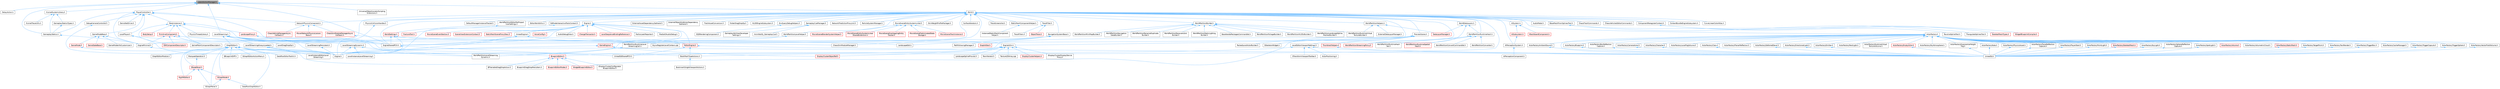 digraph "LatentActionManager.h"
{
 // INTERACTIVE_SVG=YES
 // LATEX_PDF_SIZE
  bgcolor="transparent";
  edge [fontname=Helvetica,fontsize=10,labelfontname=Helvetica,labelfontsize=10];
  node [fontname=Helvetica,fontsize=10,shape=box,height=0.2,width=0.4];
  Node1 [id="Node000001",label="LatentActionManager.h",height=0.2,width=0.4,color="gray40", fillcolor="grey60", style="filled", fontcolor="black",tooltip=" "];
  Node1 -> Node2 [id="edge1_Node000001_Node000002",dir="back",color="steelblue1",style="solid",tooltip=" "];
  Node2 [id="Node000002",label="DelayAction.h",height=0.2,width=0.4,color="grey40", fillcolor="white", style="filled",URL="$d0/d3c/DelayAction_8h.html",tooltip=" "];
  Node1 -> Node3 [id="edge2_Node000001_Node000003",dir="back",color="steelblue1",style="solid",tooltip=" "];
  Node3 [id="Node000003",label="EngineSharedPCH.h",height=0.2,width=0.4,color="grey40", fillcolor="white", style="filled",URL="$dc/dbb/EngineSharedPCH_8h.html",tooltip=" "];
  Node3 -> Node4 [id="edge3_Node000003_Node000004",dir="back",color="steelblue1",style="solid",tooltip=" "];
  Node4 [id="Node000004",label="UnrealEdSharedPCH.h",height=0.2,width=0.4,color="grey40", fillcolor="white", style="filled",URL="$d1/de6/UnrealEdSharedPCH_8h.html",tooltip=" "];
  Node1 -> Node5 [id="edge4_Node000001_Node000005",dir="back",color="steelblue1",style="solid",tooltip=" "];
  Node5 [id="Node000005",label="GameplayStatics.h",height=0.2,width=0.4,color="grey40", fillcolor="white", style="filled",URL="$d9/dc8/GameplayStatics_8h.html",tooltip=" "];
  Node5 -> Node6 [id="edge5_Node000005_Node000006",dir="back",color="steelblue1",style="solid",tooltip=" "];
  Node6 [id="Node000006",label="EngineMinimal.h",height=0.2,width=0.4,color="grey40", fillcolor="white", style="filled",URL="$d0/d2c/EngineMinimal_8h.html",tooltip=" "];
  Node6 -> Node7 [id="edge6_Node000006_Node000007",dir="back",color="steelblue1",style="solid",tooltip=" "];
  Node7 [id="Node000007",label="Engine.h",height=0.2,width=0.4,color="grey40", fillcolor="white", style="filled",URL="$d1/d34/Public_2Engine_8h.html",tooltip=" "];
  Node1 -> Node8 [id="edge7_Node000001_Node000008",dir="back",color="steelblue1",style="solid",tooltip=" "];
  Node8 [id="Node000008",label="KismetSystemLibrary.h",height=0.2,width=0.4,color="grey40", fillcolor="white", style="filled",URL="$da/d0f/KismetSystemLibrary_8h.html",tooltip=" "];
  Node8 -> Node5 [id="edge8_Node000008_Node000005",dir="back",color="steelblue1",style="solid",tooltip=" "];
  Node8 -> Node9 [id="edge9_Node000008_Node000009",dir="back",color="steelblue1",style="solid",tooltip=" "];
  Node9 [id="Node000009",label="GameplayStaticsTypes.h",height=0.2,width=0.4,color="grey40", fillcolor="white", style="filled",URL="$da/d17/GameplayStaticsTypes_8h.html",tooltip=" "];
  Node9 -> Node5 [id="edge10_Node000009_Node000005",dir="back",color="steelblue1",style="solid",tooltip=" "];
  Node8 -> Node10 [id="edge11_Node000008_Node000010",dir="back",color="steelblue1",style="solid",tooltip=" "];
  Node10 [id="Node000010",label="KismetTraceUtils.h",height=0.2,width=0.4,color="grey40", fillcolor="white", style="filled",URL="$d6/d3a/KismetTraceUtils_8h.html",tooltip=" "];
  Node1 -> Node11 [id="edge12_Node000001_Node000011",dir="back",color="steelblue1",style="solid",tooltip=" "];
  Node11 [id="Node000011",label="LevelStreaming.h",height=0.2,width=0.4,color="grey40", fillcolor="white", style="filled",URL="$db/d04/LevelStreaming_8h.html",tooltip=" "];
  Node11 -> Node12 [id="edge13_Node000011_Node000012",dir="back",color="steelblue1",style="solid",tooltip=" "];
  Node12 [id="Node000012",label="BookMarkTypeActions.h",height=0.2,width=0.4,color="grey40", fillcolor="white", style="filled",URL="$d0/d2f/BookMarkTypeActions_8h.html",tooltip=" "];
  Node12 -> Node13 [id="edge14_Node000012_Node000013",dir="back",color="steelblue1",style="solid",tooltip=" "];
  Node13 [id="Node000013",label="BookmarkSingleViewportActions.h",height=0.2,width=0.4,color="grey40", fillcolor="white", style="filled",URL="$d3/dd5/BookmarkSingleViewportActions_8h.html",tooltip=" "];
  Node11 -> Node7 [id="edge15_Node000011_Node000007",dir="back",color="steelblue1",style="solid",tooltip=" "];
  Node11 -> Node3 [id="edge16_Node000011_Node000003",dir="back",color="steelblue1",style="solid",tooltip=" "];
  Node11 -> Node14 [id="edge17_Node000011_Node000014",dir="back",color="steelblue1",style="solid",tooltip=" "];
  Node14 [id="Node000014",label="GraphEditor.h",height=0.2,width=0.4,color="grey40", fillcolor="white", style="filled",URL="$dc/dc5/GraphEditor_8h.html",tooltip=" "];
  Node14 -> Node15 [id="edge18_Node000014_Node000015",dir="back",color="steelblue1",style="solid",tooltip=" "];
  Node15 [id="Node000015",label="BlueprintEditor.h",height=0.2,width=0.4,color="red", fillcolor="#FFF0F0", style="filled",URL="$df/d7d/BlueprintEditor_8h.html",tooltip=" "];
  Node15 -> Node16 [id="edge19_Node000015_Node000016",dir="back",color="steelblue1",style="solid",tooltip=" "];
  Node16 [id="Node000016",label="BPVariableDragDropAction.h",height=0.2,width=0.4,color="grey40", fillcolor="white", style="filled",URL="$dd/d23/BPVariableDragDropAction_8h.html",tooltip=" "];
  Node15 -> Node17 [id="edge20_Node000015_Node000017",dir="back",color="steelblue1",style="solid",tooltip=" "];
  Node17 [id="Node000017",label="BlueprintDragDropMenuItem.h",height=0.2,width=0.4,color="grey40", fillcolor="white", style="filled",URL="$dc/deb/BlueprintDragDropMenuItem_8h.html",tooltip=" "];
  Node15 -> Node18 [id="edge21_Node000015_Node000018",dir="back",color="steelblue1",style="solid",tooltip=" "];
  Node18 [id="Node000018",label="BlueprintEditorModes.h",height=0.2,width=0.4,color="red", fillcolor="#FFF0F0", style="filled",URL="$d9/d70/BlueprintEditorModes_8h.html",tooltip=" "];
  Node15 -> Node20 [id="edge22_Node000015_Node000020",dir="back",color="steelblue1",style="solid",tooltip=" "];
  Node20 [id="Node000020",label="IDisplayClusterConfigurator\lBlueprintEditor.h",height=0.2,width=0.4,color="grey40", fillcolor="white", style="filled",URL="$dd/d4b/IDisplayClusterConfiguratorBlueprintEditor_8h.html",tooltip=" "];
  Node15 -> Node25 [id="edge23_Node000015_Node000025",dir="back",color="steelblue1",style="solid",tooltip=" "];
  Node25 [id="Node000025",label="WidgetBlueprintEditor.h",height=0.2,width=0.4,color="red", fillcolor="#FFF0F0", style="filled",URL="$d6/d04/WidgetBlueprintEditor_8h.html",tooltip=" "];
  Node14 -> Node28 [id="edge24_Node000014_Node000028",dir="back",color="steelblue1",style="solid",tooltip=" "];
  Node28 [id="Node000028",label="DataflowEditorToolkit.h",height=0.2,width=0.4,color="grey40", fillcolor="white", style="filled",URL="$d8/d80/DataflowEditorToolkit_8h.html",tooltip=" "];
  Node14 -> Node29 [id="edge25_Node000014_Node000029",dir="back",color="steelblue1",style="solid",tooltip=" "];
  Node29 [id="Node000029",label="DataflowGraphEditor.h",height=0.2,width=0.4,color="grey40", fillcolor="white", style="filled",URL="$d4/dfa/DataflowGraphEditor_8h.html",tooltip=" "];
  Node14 -> Node30 [id="edge26_Node000014_Node000030",dir="back",color="steelblue1",style="solid",tooltip=" "];
  Node30 [id="Node000030",label="GraphEditorModule.h",height=0.2,width=0.4,color="grey40", fillcolor="white", style="filled",URL="$dc/db9/GraphEditorModule_8h.html",tooltip=" "];
  Node14 -> Node31 [id="edge27_Node000014_Node000031",dir="back",color="steelblue1",style="solid",tooltip=" "];
  Node31 [id="Node000031",label="MarqueeOperation.h",height=0.2,width=0.4,color="grey40", fillcolor="white", style="filled",URL="$df/d01/MarqueeOperation_8h.html",tooltip=" "];
  Node31 -> Node32 [id="edge28_Node000031_Node000032",dir="back",color="steelblue1",style="solid",tooltip=" "];
  Node32 [id="Node000032",label="SNodePanel.h",height=0.2,width=0.4,color="red", fillcolor="#FFF0F0", style="filled",URL="$da/db1/SNodePanel_8h.html",tooltip=" "];
  Node32 -> Node34 [id="edge29_Node000032_Node000034",dir="back",color="steelblue1",style="solid",tooltip=" "];
  Node34 [id="Node000034",label="RigVMEditor.h",height=0.2,width=0.4,color="red", fillcolor="#FFF0F0", style="filled",URL="$d3/d13/RigVMEditor_8h.html",tooltip=" "];
  Node32 -> Node41 [id="edge30_Node000032_Node000041",dir="back",color="steelblue1",style="solid",tooltip=" "];
  Node41 [id="Node000041",label="SGraphNode.h",height=0.2,width=0.4,color="red", fillcolor="#FFF0F0", style="filled",URL="$d2/d30/SGraphNode_8h.html",tooltip=" "];
  Node41 -> Node29 [id="edge31_Node000041_Node000029",dir="back",color="steelblue1",style="solid",tooltip=" "];
  Node41 -> Node58 [id="edge32_Node000041_Node000058",dir="back",color="steelblue1",style="solid",tooltip=" "];
  Node58 [id="Node000058",label="SGraphPanel.h",height=0.2,width=0.4,color="grey40", fillcolor="white", style="filled",URL="$d2/dcf/SGraphPanel_8h.html",tooltip=" "];
  Node32 -> Node58 [id="edge33_Node000032_Node000058",dir="back",color="steelblue1",style="solid",tooltip=" "];
  Node14 -> Node34 [id="edge34_Node000014_Node000034",dir="back",color="steelblue1",style="solid",tooltip=" "];
  Node14 -> Node101 [id="edge35_Node000014_Node000101",dir="back",color="steelblue1",style="solid",tooltip=" "];
  Node101 [id="Node000101",label="SBlueprintDiff.h",height=0.2,width=0.4,color="grey40", fillcolor="white", style="filled",URL="$de/d6d/SBlueprintDiff_8h.html",tooltip=" "];
  Node14 -> Node102 [id="edge36_Node000014_Node000102",dir="back",color="steelblue1",style="solid",tooltip=" "];
  Node102 [id="Node000102",label="SGraphEditorActionMenu.h",height=0.2,width=0.4,color="grey40", fillcolor="white", style="filled",URL="$dd/d8d/SGraphEditorActionMenu_8h.html",tooltip=" "];
  Node14 -> Node41 [id="edge37_Node000014_Node000041",dir="back",color="steelblue1",style="solid",tooltip=" "];
  Node14 -> Node58 [id="edge38_Node000014_Node000058",dir="back",color="steelblue1",style="solid",tooltip=" "];
  Node14 -> Node32 [id="edge39_Node000014_Node000032",dir="back",color="steelblue1",style="solid",tooltip=" "];
  Node14 -> Node4 [id="edge40_Node000014_Node000004",dir="back",color="steelblue1",style="solid",tooltip=" "];
  Node14 -> Node25 [id="edge41_Node000014_Node000025",dir="back",color="steelblue1",style="solid",tooltip=" "];
  Node11 -> Node103 [id="edge42_Node000011_Node000103",dir="back",color="steelblue1",style="solid",tooltip=" "];
  Node103 [id="Node000103",label="LevelDragDropOp.h",height=0.2,width=0.4,color="grey40", fillcolor="white", style="filled",URL="$dc/da5/LevelDragDropOp_8h.html",tooltip=" "];
  Node11 -> Node104 [id="edge43_Node000011_Node000104",dir="back",color="steelblue1",style="solid",tooltip=" "];
  Node104 [id="Node000104",label="LevelStreamingAlwaysLoaded.h",height=0.2,width=0.4,color="grey40", fillcolor="white", style="filled",URL="$d2/d06/LevelStreamingAlwaysLoaded_8h.html",tooltip=" "];
  Node104 -> Node7 [id="edge44_Node000104_Node000007",dir="back",color="steelblue1",style="solid",tooltip=" "];
  Node104 -> Node105 [id="edge45_Node000104_Node000105",dir="back",color="steelblue1",style="solid",tooltip=" "];
  Node105 [id="Node000105",label="LevelInstanceEditorLevel\lStreaming.h",height=0.2,width=0.4,color="grey40", fillcolor="white", style="filled",URL="$d0/da1/LevelInstanceEditorLevelStreaming_8h.html",tooltip=" "];
  Node11 -> Node106 [id="edge46_Node000011_Node000106",dir="back",color="steelblue1",style="solid",tooltip=" "];
  Node106 [id="Node000106",label="LevelStreamingDynamic.h",height=0.2,width=0.4,color="grey40", fillcolor="white", style="filled",URL="$d6/d50/LevelStreamingDynamic_8h.html",tooltip=" "];
  Node106 -> Node7 [id="edge47_Node000106_Node000007",dir="back",color="steelblue1",style="solid",tooltip=" "];
  Node106 -> Node107 [id="edge48_Node000106_Node000107",dir="back",color="steelblue1",style="solid",tooltip=" "];
  Node107 [id="Node000107",label="LevelInstanceLevelStreaming.h",height=0.2,width=0.4,color="grey40", fillcolor="white", style="filled",URL="$d0/d84/LevelInstanceLevelStreaming_8h.html",tooltip=" "];
  Node106 -> Node108 [id="edge49_Node000106_Node000108",dir="back",color="steelblue1",style="solid",tooltip=" "];
  Node108 [id="Node000108",label="WorldPartitionLevelStreaming\lDynamic.h",height=0.2,width=0.4,color="grey40", fillcolor="white", style="filled",URL="$d4/d21/WorldPartitionLevelStreamingDynamic_8h.html",tooltip=" "];
  Node11 -> Node109 [id="edge50_Node000011_Node000109",dir="back",color="steelblue1",style="solid",tooltip=" "];
  Node109 [id="Node000109",label="LevelStreamingPersistent.h",height=0.2,width=0.4,color="grey40", fillcolor="white", style="filled",URL="$dd/d1f/LevelStreamingPersistent_8h.html",tooltip=" "];
  Node109 -> Node7 [id="edge51_Node000109_Node000007",dir="back",color="steelblue1",style="solid",tooltip=" "];
  Node11 -> Node108 [id="edge52_Node000011_Node000108",dir="back",color="steelblue1",style="solid",tooltip=" "];
  Node1 -> Node110 [id="edge53_Node000001_Node000110",dir="back",color="steelblue1",style="solid",tooltip=" "];
  Node110 [id="Node000110",label="PlayerController.h",height=0.2,width=0.4,color="grey40", fillcolor="white", style="filled",URL="$db/db4/PlayerController_8h.html",tooltip=" "];
  Node110 -> Node111 [id="edge54_Node000110_Node000111",dir="back",color="steelblue1",style="solid",tooltip=" "];
  Node111 [id="Node000111",label="BodyInstance.h",height=0.2,width=0.4,color="grey40", fillcolor="white", style="filled",URL="$d3/d42/BodyInstance_8h.html",tooltip=" "];
  Node111 -> Node112 [id="edge55_Node000111_Node000112",dir="back",color="steelblue1",style="solid",tooltip=" "];
  Node112 [id="Node000112",label="BodySetup.h",height=0.2,width=0.4,color="red", fillcolor="#FFF0F0", style="filled",URL="$d8/d7b/BodySetup_8h.html",tooltip=" "];
  Node111 -> Node3 [id="edge56_Node000111_Node000003",dir="back",color="steelblue1",style="solid",tooltip=" "];
  Node111 -> Node189 [id="edge57_Node000111_Node000189",dir="back",color="steelblue1",style="solid",tooltip=" "];
  Node189 [id="Node000189",label="ISMComponentDescriptor.h",height=0.2,width=0.4,color="red", fillcolor="#FFF0F0", style="filled",URL="$dd/d82/ISMComponentDescriptor_8h.html",tooltip=" "];
  Node111 -> Node195 [id="edge58_Node000111_Node000195",dir="back",color="steelblue1",style="solid",tooltip=" "];
  Node195 [id="Node000195",label="LandscapeProxy.h",height=0.2,width=0.4,color="red", fillcolor="#FFF0F0", style="filled",URL="$db/dae/LandscapeProxy_8h.html",tooltip=" "];
  Node195 -> Node197 [id="edge59_Node000195_Node000197",dir="back",color="steelblue1",style="solid",tooltip=" "];
  Node197 [id="Node000197",label="LandscapeEdit.h",height=0.2,width=0.4,color="grey40", fillcolor="white", style="filled",URL="$df/d61/LandscapeEdit_8h.html",tooltip=" "];
  Node111 -> Node205 [id="edge60_Node000111_Node000205",dir="back",color="steelblue1",style="solid",tooltip=" "];
  Node205 [id="Node000205",label="PhysicsThreadLibrary.h",height=0.2,width=0.4,color="grey40", fillcolor="white", style="filled",URL="$dd/df6/PhysicsThreadLibrary_8h.html",tooltip=" "];
  Node111 -> Node206 [id="edge61_Node000111_Node000206",dir="back",color="steelblue1",style="solid",tooltip=" "];
  Node206 [id="Node000206",label="PrimitiveComponent.h",height=0.2,width=0.4,color="red", fillcolor="#FFF0F0", style="filled",URL="$df/d9f/PrimitiveComponent_8h.html",tooltip=" "];
  Node206 -> Node209 [id="edge62_Node000206_Node000209",dir="back",color="steelblue1",style="solid",tooltip=" "];
  Node209 [id="Node000209",label="AsyncRegisterLevelContext.cpp",height=0.2,width=0.4,color="grey40", fillcolor="white", style="filled",URL="$da/df8/AsyncRegisterLevelContext_8cpp.html",tooltip=" "];
  Node206 -> Node6 [id="edge63_Node000206_Node000006",dir="back",color="steelblue1",style="solid",tooltip=" "];
  Node206 -> Node3 [id="edge64_Node000206_Node000003",dir="back",color="steelblue1",style="solid",tooltip=" "];
  Node206 -> Node189 [id="edge65_Node000206_Node000189",dir="back",color="steelblue1",style="solid",tooltip=" "];
  Node206 -> Node521 [id="edge66_Node000206_Node000521",dir="back",color="steelblue1",style="solid",tooltip=" "];
  Node521 [id="Node000521",label="SplineMeshComponentDescriptor.h",height=0.2,width=0.4,color="grey40", fillcolor="white", style="filled",URL="$d1/d6f/SplineMeshComponentDescriptor_8h.html",tooltip=" "];
  Node111 -> Node521 [id="edge67_Node000111_Node000521",dir="back",color="steelblue1",style="solid",tooltip=" "];
  Node110 -> Node535 [id="edge68_Node000110_Node000535",dir="back",color="steelblue1",style="solid",tooltip=" "];
  Node535 [id="Node000535",label="DebugCameraController.h",height=0.2,width=0.4,color="grey40", fillcolor="white", style="filled",URL="$d1/d9e/DebugCameraController_8h.html",tooltip=" "];
  Node535 -> Node7 [id="edge69_Node000535_Node000007",dir="back",color="steelblue1",style="solid",tooltip=" "];
  Node110 -> Node536 [id="edge70_Node000110_Node000536",dir="back",color="steelblue1",style="solid",tooltip=" "];
  Node536 [id="Node000536",label="DemoNetDriver.h",height=0.2,width=0.4,color="grey40", fillcolor="white", style="filled",URL="$df/df9/DemoNetDriver_8h.html",tooltip=" "];
  Node110 -> Node6 [id="edge71_Node000110_Node000006",dir="back",color="steelblue1",style="solid",tooltip=" "];
  Node110 -> Node3 [id="edge72_Node000110_Node000003",dir="back",color="steelblue1",style="solid",tooltip=" "];
  Node110 -> Node537 [id="edge73_Node000110_Node000537",dir="back",color="steelblue1",style="solid",tooltip=" "];
  Node537 [id="Node000537",label="GameModeBase.h",height=0.2,width=0.4,color="grey40", fillcolor="white", style="filled",URL="$d2/d5b/GameModeBase_8h.html",tooltip=" "];
  Node537 -> Node6 [id="edge74_Node000537_Node000006",dir="back",color="steelblue1",style="solid",tooltip=" "];
  Node537 -> Node538 [id="edge75_Node000537_Node000538",dir="back",color="steelblue1",style="solid",tooltip=" "];
  Node538 [id="Node000538",label="GameMode.h",height=0.2,width=0.4,color="red", fillcolor="#FFF0F0", style="filled",URL="$d1/de8/GameMode_8h.html",tooltip=" "];
  Node538 -> Node7 [id="edge76_Node000538_Node000007",dir="back",color="steelblue1",style="solid",tooltip=" "];
  Node537 -> Node540 [id="edge77_Node000537_Node000540",dir="back",color="steelblue1",style="solid",tooltip=" "];
  Node540 [id="Node000540",label="GameModeInfoCustomizer.h",height=0.2,width=0.4,color="grey40", fillcolor="white", style="filled",URL="$d5/df3/GameModeInfoCustomizer_8h.html",tooltip=" "];
  Node537 -> Node541 [id="edge78_Node000537_Node000541",dir="back",color="steelblue1",style="solid",tooltip=" "];
  Node541 [id="Node000541",label="GameStateBase.h",height=0.2,width=0.4,color="red", fillcolor="#FFF0F0", style="filled",URL="$dd/db9/GameStateBase_8h.html",tooltip=" "];
  Node110 -> Node5 [id="edge79_Node000110_Node000005",dir="back",color="steelblue1",style="solid",tooltip=" "];
  Node110 -> Node543 [id="edge80_Node000110_Node000543",dir="back",color="steelblue1",style="solid",tooltip=" "];
  Node543 [id="Node000543",label="LocalPlayer.h",height=0.2,width=0.4,color="grey40", fillcolor="white", style="filled",URL="$d9/d4a/LocalPlayer_8h.html",tooltip=" "];
  Node543 -> Node7 [id="edge81_Node000543_Node000007",dir="back",color="steelblue1",style="solid",tooltip=" "];
  Node543 -> Node3 [id="edge82_Node000543_Node000003",dir="back",color="steelblue1",style="solid",tooltip=" "];
  Node110 -> Node544 [id="edge83_Node000110_Node000544",dir="back",color="steelblue1",style="solid",tooltip=" "];
  Node544 [id="Node000544",label="NetworkPhysicsComponent.h",height=0.2,width=0.4,color="grey40", fillcolor="white", style="filled",URL="$d5/dcb/NetworkPhysicsComponent_8h.html",tooltip=" "];
  Node544 -> Node545 [id="edge84_Node000544_Node000545",dir="back",color="steelblue1",style="solid",tooltip=" "];
  Node545 [id="Node000545",label="ChaosSimModuleManagerAsync\lCallback.h",height=0.2,width=0.4,color="red", fillcolor="#FFF0F0", style="filled",URL="$d7/dd0/ChaosSimModuleManagerAsyncCallback_8h.html",tooltip=" "];
  Node545 -> Node546 [id="edge85_Node000545_Node000546",dir="back",color="steelblue1",style="solid",tooltip=" "];
  Node546 [id="Node000546",label="ChaosSimModuleManager.h",height=0.2,width=0.4,color="grey40", fillcolor="white", style="filled",URL="$d7/dd1/ChaosSimModuleManager_8h.html",tooltip=" "];
  Node544 -> Node549 [id="edge86_Node000544_Node000549",dir="back",color="steelblue1",style="solid",tooltip=" "];
  Node549 [id="Node000549",label="ChaosVehicleManagerAsync\lCallback.h",height=0.2,width=0.4,color="red", fillcolor="#FFF0F0", style="filled",URL="$d4/dea/ChaosVehicleManagerAsyncCallback_8h.html",tooltip=" "];
  Node544 -> Node246 [id="edge87_Node000544_Node000246",dir="back",color="steelblue1",style="solid",tooltip=" "];
  Node246 [id="Node000246",label="MoverNetworkPhysicsLiaison\lBase.h",height=0.2,width=0.4,color="red", fillcolor="#FFF0F0", style="filled",URL="$d6/d54/MoverNetworkPhysicsLiaisonBase_8h.html",tooltip=" "];
  Node1 -> Node553 [id="edge88_Node000001_Node000553",dir="back",color="steelblue1",style="solid",tooltip=" "];
  Node553 [id="Node000553",label="UniversalObjectLocatorScripting\lExtensions.h",height=0.2,width=0.4,color="grey40", fillcolor="white", style="filled",URL="$d4/d04/UniversalObjectLocatorScriptingExtensions_8h.html",tooltip=" "];
  Node1 -> Node554 [id="edge89_Node000001_Node000554",dir="back",color="steelblue1",style="solid",tooltip=" "];
  Node554 [id="Node000554",label="World.h",height=0.2,width=0.4,color="grey40", fillcolor="white", style="filled",URL="$dd/d5b/World_8h.html",tooltip=" "];
  Node554 -> Node555 [id="edge90_Node000554_Node000555",dir="back",color="steelblue1",style="solid",tooltip=" "];
  Node555 [id="Node000555",label="AIPerceptionSystem.h",height=0.2,width=0.4,color="grey40", fillcolor="white", style="filled",URL="$d0/d08/AIPerceptionSystem_8h.html",tooltip=" "];
  Node555 -> Node556 [id="edge91_Node000555_Node000556",dir="back",color="steelblue1",style="solid",tooltip=" "];
  Node556 [id="Node000556",label="AIPerceptionComponent.h",height=0.2,width=0.4,color="grey40", fillcolor="white", style="filled",URL="$d6/d0a/AIPerceptionComponent_8h.html",tooltip=" "];
  Node554 -> Node557 [id="edge92_Node000554_Node000557",dir="back",color="steelblue1",style="solid",tooltip=" "];
  Node557 [id="Node000557",label="AISystem.h",height=0.2,width=0.4,color="grey40", fillcolor="white", style="filled",URL="$d0/d71/AISystem_8h.html",tooltip=" "];
  Node557 -> Node558 [id="edge93_Node000557_Node000558",dir="back",color="steelblue1",style="solid",tooltip=" "];
  Node558 [id="Node000558",label="AISubsystem.h",height=0.2,width=0.4,color="red", fillcolor="#FFF0F0", style="filled",URL="$d0/d50/AISubsystem_8h.html",tooltip=" "];
  Node558 -> Node555 [id="edge94_Node000558_Node000555",dir="back",color="steelblue1",style="solid",tooltip=" "];
  Node557 -> Node560 [id="edge95_Node000557_Node000560",dir="back",color="steelblue1",style="solid",tooltip=" "];
  Node560 [id="Node000560",label="BlackboardComponent.h",height=0.2,width=0.4,color="red", fillcolor="#FFF0F0", style="filled",URL="$d9/d2d/BlackboardComponent_8h.html",tooltip=" "];
  Node554 -> Node585 [id="edge96_Node000554_Node000585",dir="back",color="steelblue1",style="solid",tooltip=" "];
  Node585 [id="Node000585",label="ActorFactory.h",height=0.2,width=0.4,color="grey40", fillcolor="white", style="filled",URL="$d7/dae/ActorFactory_8h.html",tooltip=" "];
  Node585 -> Node586 [id="edge97_Node000585_Node000586",dir="back",color="steelblue1",style="solid",tooltip=" "];
  Node586 [id="Node000586",label="ActorFactoryAmbientSound.h",height=0.2,width=0.4,color="grey40", fillcolor="white", style="filled",URL="$dc/d73/ActorFactoryAmbientSound_8h.html",tooltip=" "];
  Node586 -> Node350 [id="edge98_Node000586_Node000350",dir="back",color="steelblue1",style="solid",tooltip=" "];
  Node350 [id="Node000350",label="UnrealEd.h",height=0.2,width=0.4,color="grey40", fillcolor="white", style="filled",URL="$d2/d5f/UnrealEd_8h.html",tooltip=" "];
  Node585 -> Node587 [id="edge99_Node000585_Node000587",dir="back",color="steelblue1",style="solid",tooltip=" "];
  Node587 [id="Node000587",label="ActorFactoryBlueprint.h",height=0.2,width=0.4,color="grey40", fillcolor="white", style="filled",URL="$d8/df5/ActorFactoryBlueprint_8h.html",tooltip=" "];
  Node587 -> Node350 [id="edge100_Node000587_Node000350",dir="back",color="steelblue1",style="solid",tooltip=" "];
  Node585 -> Node588 [id="edge101_Node000585_Node000588",dir="back",color="steelblue1",style="solid",tooltip=" "];
  Node588 [id="Node000588",label="ActorFactoryBoxReflection\lCapture.h",height=0.2,width=0.4,color="grey40", fillcolor="white", style="filled",URL="$dd/d97/ActorFactoryBoxReflectionCapture_8h.html",tooltip=" "];
  Node588 -> Node350 [id="edge102_Node000588_Node000350",dir="back",color="steelblue1",style="solid",tooltip=" "];
  Node585 -> Node589 [id="edge103_Node000585_Node000589",dir="back",color="steelblue1",style="solid",tooltip=" "];
  Node589 [id="Node000589",label="ActorFactoryCacheManager.h",height=0.2,width=0.4,color="grey40", fillcolor="white", style="filled",URL="$da/d58/ActorFactoryCacheManager_8h.html",tooltip=" "];
  Node585 -> Node590 [id="edge104_Node000585_Node000590",dir="back",color="steelblue1",style="solid",tooltip=" "];
  Node590 [id="Node000590",label="ActorFactoryCameraActor.h",height=0.2,width=0.4,color="grey40", fillcolor="white", style="filled",URL="$df/db7/ActorFactoryCameraActor_8h.html",tooltip=" "];
  Node590 -> Node350 [id="edge105_Node000590_Node000350",dir="back",color="steelblue1",style="solid",tooltip=" "];
  Node585 -> Node591 [id="edge106_Node000585_Node000591",dir="back",color="steelblue1",style="solid",tooltip=" "];
  Node591 [id="Node000591",label="ActorFactoryCharacter.h",height=0.2,width=0.4,color="grey40", fillcolor="white", style="filled",URL="$d9/db9/ActorFactoryCharacter_8h.html",tooltip=" "];
  Node591 -> Node350 [id="edge107_Node000591_Node000350",dir="back",color="steelblue1",style="solid",tooltip=" "];
  Node585 -> Node592 [id="edge108_Node000585_Node000592",dir="back",color="steelblue1",style="solid",tooltip=" "];
  Node592 [id="Node000592",label="ActorFactoryClass.h",height=0.2,width=0.4,color="grey40", fillcolor="white", style="filled",URL="$d8/df5/ActorFactoryClass_8h.html",tooltip=" "];
  Node592 -> Node350 [id="edge109_Node000592_Node000350",dir="back",color="steelblue1",style="solid",tooltip=" "];
  Node585 -> Node593 [id="edge110_Node000585_Node000593",dir="back",color="steelblue1",style="solid",tooltip=" "];
  Node593 [id="Node000593",label="ActorFactoryDeferredDecal.h",height=0.2,width=0.4,color="grey40", fillcolor="white", style="filled",URL="$d3/db3/ActorFactoryDeferredDecal_8h.html",tooltip=" "];
  Node593 -> Node350 [id="edge111_Node000593_Node000350",dir="back",color="steelblue1",style="solid",tooltip=" "];
  Node585 -> Node594 [id="edge112_Node000585_Node000594",dir="back",color="steelblue1",style="solid",tooltip=" "];
  Node594 [id="Node000594",label="ActorFactoryDirectionalLight.h",height=0.2,width=0.4,color="grey40", fillcolor="white", style="filled",URL="$d3/d54/ActorFactoryDirectionalLight_8h.html",tooltip=" "];
  Node594 -> Node350 [id="edge113_Node000594_Node000350",dir="back",color="steelblue1",style="solid",tooltip=" "];
  Node585 -> Node595 [id="edge114_Node000585_Node000595",dir="back",color="steelblue1",style="solid",tooltip=" "];
  Node595 [id="Node000595",label="ActorFactoryEmitter.h",height=0.2,width=0.4,color="grey40", fillcolor="white", style="filled",URL="$df/d95/ActorFactoryEmitter_8h.html",tooltip=" "];
  Node595 -> Node350 [id="edge115_Node000595_Node000350",dir="back",color="steelblue1",style="solid",tooltip=" "];
  Node585 -> Node596 [id="edge116_Node000585_Node000596",dir="back",color="steelblue1",style="solid",tooltip=" "];
  Node596 [id="Node000596",label="ActorFactoryEmptyActor.h",height=0.2,width=0.4,color="red", fillcolor="#FFF0F0", style="filled",URL="$df/d92/ActorFactoryEmptyActor_8h.html",tooltip=" "];
  Node596 -> Node350 [id="edge117_Node000596_Node000350",dir="back",color="steelblue1",style="solid",tooltip=" "];
  Node585 -> Node598 [id="edge118_Node000585_Node000598",dir="back",color="steelblue1",style="solid",tooltip=" "];
  Node598 [id="Node000598",label="ActorFactoryExponentialHeight\lFog.h",height=0.2,width=0.4,color="grey40", fillcolor="white", style="filled",URL="$de/d15/ActorFactoryExponentialHeightFog_8h.html",tooltip=" "];
  Node598 -> Node350 [id="edge119_Node000598_Node000350",dir="back",color="steelblue1",style="solid",tooltip=" "];
  Node585 -> Node599 [id="edge120_Node000585_Node000599",dir="back",color="steelblue1",style="solid",tooltip=" "];
  Node599 [id="Node000599",label="ActorFactoryLocalFogVolume.h",height=0.2,width=0.4,color="grey40", fillcolor="white", style="filled",URL="$dc/db2/ActorFactoryLocalFogVolume_8h.html",tooltip=" "];
  Node585 -> Node600 [id="edge121_Node000585_Node000600",dir="back",color="steelblue1",style="solid",tooltip=" "];
  Node600 [id="Node000600",label="ActorFactoryNote.h",height=0.2,width=0.4,color="grey40", fillcolor="white", style="filled",URL="$da/d8c/ActorFactoryNote_8h.html",tooltip=" "];
  Node600 -> Node350 [id="edge122_Node000600_Node000350",dir="back",color="steelblue1",style="solid",tooltip=" "];
  Node585 -> Node601 [id="edge123_Node000585_Node000601",dir="back",color="steelblue1",style="solid",tooltip=" "];
  Node601 [id="Node000601",label="ActorFactoryPhysicsAsset.h",height=0.2,width=0.4,color="grey40", fillcolor="white", style="filled",URL="$d0/d58/ActorFactoryPhysicsAsset_8h.html",tooltip=" "];
  Node601 -> Node350 [id="edge124_Node000601_Node000350",dir="back",color="steelblue1",style="solid",tooltip=" "];
  Node585 -> Node602 [id="edge125_Node000585_Node000602",dir="back",color="steelblue1",style="solid",tooltip=" "];
  Node602 [id="Node000602",label="ActorFactoryPlanarReflection.h",height=0.2,width=0.4,color="grey40", fillcolor="white", style="filled",URL="$d0/d1d/ActorFactoryPlanarReflection_8h.html",tooltip=" "];
  Node585 -> Node603 [id="edge126_Node000585_Node000603",dir="back",color="steelblue1",style="solid",tooltip=" "];
  Node603 [id="Node000603",label="ActorFactoryPlaneReflection\lCapture.h",height=0.2,width=0.4,color="grey40", fillcolor="white", style="filled",URL="$d8/dfd/ActorFactoryPlaneReflectionCapture_8h.html",tooltip=" "];
  Node603 -> Node350 [id="edge127_Node000603_Node000350",dir="back",color="steelblue1",style="solid",tooltip=" "];
  Node585 -> Node604 [id="edge128_Node000585_Node000604",dir="back",color="steelblue1",style="solid",tooltip=" "];
  Node604 [id="Node000604",label="ActorFactoryPlayerStart.h",height=0.2,width=0.4,color="grey40", fillcolor="white", style="filled",URL="$d8/d7e/ActorFactoryPlayerStart_8h.html",tooltip=" "];
  Node604 -> Node350 [id="edge129_Node000604_Node000350",dir="back",color="steelblue1",style="solid",tooltip=" "];
  Node585 -> Node605 [id="edge130_Node000585_Node000605",dir="back",color="steelblue1",style="solid",tooltip=" "];
  Node605 [id="Node000605",label="ActorFactoryPointLight.h",height=0.2,width=0.4,color="grey40", fillcolor="white", style="filled",URL="$d5/d37/ActorFactoryPointLight_8h.html",tooltip=" "];
  Node605 -> Node350 [id="edge131_Node000605_Node000350",dir="back",color="steelblue1",style="solid",tooltip=" "];
  Node585 -> Node606 [id="edge132_Node000585_Node000606",dir="back",color="steelblue1",style="solid",tooltip=" "];
  Node606 [id="Node000606",label="ActorFactoryRectLight.h",height=0.2,width=0.4,color="grey40", fillcolor="white", style="filled",URL="$d1/d97/ActorFactoryRectLight_8h.html",tooltip=" "];
  Node585 -> Node607 [id="edge133_Node000585_Node000607",dir="back",color="steelblue1",style="solid",tooltip=" "];
  Node607 [id="Node000607",label="ActorFactoryRuntimeVirtual\lTextureVolume.h",height=0.2,width=0.4,color="grey40", fillcolor="white", style="filled",URL="$d6/dd7/ActorFactoryRuntimeVirtualTextureVolume_8h.html",tooltip=" "];
  Node585 -> Node608 [id="edge134_Node000585_Node000608",dir="back",color="steelblue1",style="solid",tooltip=" "];
  Node608 [id="Node000608",label="ActorFactorySkeletalMesh.h",height=0.2,width=0.4,color="red", fillcolor="#FFF0F0", style="filled",URL="$d7/dbb/ActorFactorySkeletalMesh_8h.html",tooltip=" "];
  Node608 -> Node350 [id="edge135_Node000608_Node000350",dir="back",color="steelblue1",style="solid",tooltip=" "];
  Node585 -> Node610 [id="edge136_Node000585_Node000610",dir="back",color="steelblue1",style="solid",tooltip=" "];
  Node610 [id="Node000610",label="ActorFactorySkyAtmosphere.h",height=0.2,width=0.4,color="grey40", fillcolor="white", style="filled",URL="$d2/d7c/ActorFactorySkyAtmosphere_8h.html",tooltip=" "];
  Node585 -> Node611 [id="edge137_Node000585_Node000611",dir="back",color="steelblue1",style="solid",tooltip=" "];
  Node611 [id="Node000611",label="ActorFactorySkyLight.h",height=0.2,width=0.4,color="grey40", fillcolor="white", style="filled",URL="$d2/d21/ActorFactorySkyLight_8h.html",tooltip=" "];
  Node611 -> Node350 [id="edge138_Node000611_Node000350",dir="back",color="steelblue1",style="solid",tooltip=" "];
  Node585 -> Node612 [id="edge139_Node000585_Node000612",dir="back",color="steelblue1",style="solid",tooltip=" "];
  Node612 [id="Node000612",label="ActorFactorySphereReflection\lCapture.h",height=0.2,width=0.4,color="grey40", fillcolor="white", style="filled",URL="$de/db8/ActorFactorySphereReflectionCapture_8h.html",tooltip=" "];
  Node612 -> Node350 [id="edge140_Node000612_Node000350",dir="back",color="steelblue1",style="solid",tooltip=" "];
  Node585 -> Node613 [id="edge141_Node000585_Node000613",dir="back",color="steelblue1",style="solid",tooltip=" "];
  Node613 [id="Node000613",label="ActorFactorySpotLight.h",height=0.2,width=0.4,color="grey40", fillcolor="white", style="filled",URL="$d6/d7f/ActorFactorySpotLight_8h.html",tooltip=" "];
  Node613 -> Node350 [id="edge142_Node000613_Node000350",dir="back",color="steelblue1",style="solid",tooltip=" "];
  Node585 -> Node614 [id="edge143_Node000585_Node000614",dir="back",color="steelblue1",style="solid",tooltip=" "];
  Node614 [id="Node000614",label="ActorFactoryStaticMesh.h",height=0.2,width=0.4,color="red", fillcolor="#FFF0F0", style="filled",URL="$d2/dd1/ActorFactoryStaticMesh_8h.html",tooltip=" "];
  Node614 -> Node350 [id="edge144_Node000614_Node000350",dir="back",color="steelblue1",style="solid",tooltip=" "];
  Node585 -> Node617 [id="edge145_Node000585_Node000617",dir="back",color="steelblue1",style="solid",tooltip=" "];
  Node617 [id="Node000617",label="ActorFactoryTargetPoint.h",height=0.2,width=0.4,color="grey40", fillcolor="white", style="filled",URL="$db/d69/ActorFactoryTargetPoint_8h.html",tooltip=" "];
  Node617 -> Node350 [id="edge146_Node000617_Node000350",dir="back",color="steelblue1",style="solid",tooltip=" "];
  Node585 -> Node618 [id="edge147_Node000585_Node000618",dir="back",color="steelblue1",style="solid",tooltip=" "];
  Node618 [id="Node000618",label="ActorFactoryTextRender.h",height=0.2,width=0.4,color="grey40", fillcolor="white", style="filled",URL="$d8/d4c/ActorFactoryTextRender_8h.html",tooltip=" "];
  Node618 -> Node350 [id="edge148_Node000618_Node000350",dir="back",color="steelblue1",style="solid",tooltip=" "];
  Node585 -> Node619 [id="edge149_Node000585_Node000619",dir="back",color="steelblue1",style="solid",tooltip=" "];
  Node619 [id="Node000619",label="ActorFactoryTriggerBox.h",height=0.2,width=0.4,color="grey40", fillcolor="white", style="filled",URL="$d9/dbe/ActorFactoryTriggerBox_8h.html",tooltip=" "];
  Node619 -> Node350 [id="edge150_Node000619_Node000350",dir="back",color="steelblue1",style="solid",tooltip=" "];
  Node585 -> Node620 [id="edge151_Node000585_Node000620",dir="back",color="steelblue1",style="solid",tooltip=" "];
  Node620 [id="Node000620",label="ActorFactoryTriggerCapsule.h",height=0.2,width=0.4,color="grey40", fillcolor="white", style="filled",URL="$dd/d0f/ActorFactoryTriggerCapsule_8h.html",tooltip=" "];
  Node620 -> Node350 [id="edge152_Node000620_Node000350",dir="back",color="steelblue1",style="solid",tooltip=" "];
  Node585 -> Node621 [id="edge153_Node000585_Node000621",dir="back",color="steelblue1",style="solid",tooltip=" "];
  Node621 [id="Node000621",label="ActorFactoryTriggerSphere.h",height=0.2,width=0.4,color="grey40", fillcolor="white", style="filled",URL="$d9/dbe/ActorFactoryTriggerSphere_8h.html",tooltip=" "];
  Node621 -> Node350 [id="edge154_Node000621_Node000350",dir="back",color="steelblue1",style="solid",tooltip=" "];
  Node585 -> Node622 [id="edge155_Node000585_Node000622",dir="back",color="steelblue1",style="solid",tooltip=" "];
  Node622 [id="Node000622",label="ActorFactoryVectorFieldVolume.h",height=0.2,width=0.4,color="grey40", fillcolor="white", style="filled",URL="$d9/d89/ActorFactoryVectorFieldVolume_8h.html",tooltip=" "];
  Node622 -> Node350 [id="edge156_Node000622_Node000350",dir="back",color="steelblue1",style="solid",tooltip=" "];
  Node585 -> Node623 [id="edge157_Node000585_Node000623",dir="back",color="steelblue1",style="solid",tooltip=" "];
  Node623 [id="Node000623",label="ActorFactoryVolume.h",height=0.2,width=0.4,color="red", fillcolor="#FFF0F0", style="filled",URL="$df/d08/ActorFactoryVolume_8h.html",tooltip=" "];
  Node585 -> Node627 [id="edge158_Node000585_Node000627",dir="back",color="steelblue1",style="solid",tooltip=" "];
  Node627 [id="Node000627",label="ActorFactoryVolumetricCloud.h",height=0.2,width=0.4,color="grey40", fillcolor="white", style="filled",URL="$d5/da1/ActorFactoryVolumetricCloud_8h.html",tooltip=" "];
  Node585 -> Node350 [id="edge159_Node000585_Node000350",dir="back",color="steelblue1",style="solid",tooltip=" "];
  Node554 -> Node209 [id="edge160_Node000554_Node000209",dir="back",color="steelblue1",style="solid",tooltip=" "];
  Node554 -> Node628 [id="edge161_Node000554_Node000628",dir="back",color="steelblue1",style="solid",tooltip=" "];
  Node628 [id="Node000628",label="AudioMeter.h",height=0.2,width=0.4,color="grey40", fillcolor="white", style="filled",URL="$de/db0/AudioMeter_8h.html",tooltip=" "];
  Node554 -> Node157 [id="edge162_Node000554_Node000157",dir="back",color="steelblue1",style="solid",tooltip=" "];
  Node157 [id="Node000157",label="BaseMeshFromSplinesTool.h",height=0.2,width=0.4,color="grey40", fillcolor="white", style="filled",URL="$da/d31/BaseMeshFromSplinesTool_8h.html",tooltip=" "];
  Node157 -> Node158 [id="edge163_Node000157_Node000158",dir="back",color="steelblue1",style="solid",tooltip=" "];
  Node158 [id="Node000158",label="RevolveSplineTool.h",height=0.2,width=0.4,color="grey40", fillcolor="white", style="filled",URL="$d3/d36/RevolveSplineTool_8h.html",tooltip=" "];
  Node157 -> Node159 [id="edge164_Node000157_Node000159",dir="back",color="steelblue1",style="solid",tooltip=" "];
  Node159 [id="Node000159",label="TriangulateSplinesTool.h",height=0.2,width=0.4,color="grey40", fillcolor="white", style="filled",URL="$d9/de6/TriangulateSplinesTool_8h.html",tooltip=" "];
  Node554 -> Node12 [id="edge165_Node000554_Node000012",dir="back",color="steelblue1",style="solid",tooltip=" "];
  Node554 -> Node629 [id="edge166_Node000554_Node000629",dir="back",color="steelblue1",style="solid",tooltip=" "];
  Node629 [id="Node000629",label="ChaosFleshCommands.h",height=0.2,width=0.4,color="grey40", fillcolor="white", style="filled",URL="$d9/db1/ChaosFleshCommands_8h.html",tooltip=" "];
  Node554 -> Node546 [id="edge167_Node000554_Node000546",dir="back",color="steelblue1",style="solid",tooltip=" "];
  Node554 -> Node630 [id="edge168_Node000554_Node000630",dir="back",color="steelblue1",style="solid",tooltip=" "];
  Node630 [id="Node000630",label="ChaosVehiclesEditorCommands.h",height=0.2,width=0.4,color="grey40", fillcolor="white", style="filled",URL="$de/dbf/ChaosVehiclesEditorCommands_8h.html",tooltip=" "];
  Node554 -> Node631 [id="edge169_Node000554_Node000631",dir="back",color="steelblue1",style="solid",tooltip=" "];
  Node631 [id="Node000631",label="ComponentReregisterContext.h",height=0.2,width=0.4,color="grey40", fillcolor="white", style="filled",URL="$de/d6e/ComponentReregisterContext_8h.html",tooltip=" "];
  Node631 -> Node632 [id="edge170_Node000631_Node000632",dir="back",color="steelblue1",style="solid",tooltip=" "];
  Node632 [id="Node000632",label="SkeletalMeshTypes.h",height=0.2,width=0.4,color="red", fillcolor="#FFF0F0", style="filled",URL="$d5/d0c/SkeletalMeshTypes_8h.html",tooltip=" "];
  Node631 -> Node650 [id="edge171_Node000631_Node000650",dir="back",color="steelblue1",style="solid",tooltip=" "];
  Node650 [id="Node000650",label="WidgetBlueprintCompiler.h",height=0.2,width=0.4,color="red", fillcolor="#FFF0F0", style="filled",URL="$d9/d6b/WidgetBlueprintCompiler_8h.html",tooltip=" "];
  Node554 -> Node653 [id="edge172_Node000554_Node000653",dir="back",color="steelblue1",style="solid",tooltip=" "];
  Node653 [id="Node000653",label="ContentBundleEngineSubsystem.h",height=0.2,width=0.4,color="grey40", fillcolor="white", style="filled",URL="$d5/d9b/ContentBundleEngineSubsystem_8h.html",tooltip=" "];
  Node554 -> Node654 [id="edge173_Node000554_Node000654",dir="back",color="steelblue1",style="solid",tooltip=" "];
  Node654 [id="Node000654",label="CurveLinearColorAtlas.h",height=0.2,width=0.4,color="grey40", fillcolor="white", style="filled",URL="$dd/d63/CurveLinearColorAtlas_8h.html",tooltip=" "];
  Node554 -> Node655 [id="edge174_Node000554_Node000655",dir="back",color="steelblue1",style="solid",tooltip=" "];
  Node655 [id="Node000655",label="DefaultManagerInstanceTracker.h",height=0.2,width=0.4,color="grey40", fillcolor="white", style="filled",URL="$d4/d29/DefaultManagerInstanceTracker_8h.html",tooltip=" "];
  Node554 -> Node656 [id="edge175_Node000554_Node000656",dir="back",color="steelblue1",style="solid",tooltip=" "];
  Node656 [id="Node000656",label="EdModeInteractiveToolsContext.h",height=0.2,width=0.4,color="grey40", fillcolor="white", style="filled",URL="$d7/da4/EdModeInteractiveToolsContext_8h.html",tooltip=" "];
  Node656 -> Node657 [id="edge176_Node000656_Node000657",dir="back",color="steelblue1",style="solid",tooltip=" "];
  Node657 [id="Node000657",label="FractureTool.h",height=0.2,width=0.4,color="red", fillcolor="#FFF0F0", style="filled",URL="$d4/d30/FractureTool_8h.html",tooltip=" "];
  Node554 -> Node658 [id="edge177_Node000554_Node000658",dir="back",color="steelblue1",style="solid",tooltip=" "];
  Node658 [id="Node000658",label="EditorWorldUtils.h",height=0.2,width=0.4,color="grey40", fillcolor="white", style="filled",URL="$dc/d0a/EditorWorldUtils_8h.html",tooltip=" "];
  Node554 -> Node659 [id="edge178_Node000554_Node000659",dir="back",color="steelblue1",style="solid",tooltip=" "];
  Node659 [id="Node000659",label="Engine.h",height=0.2,width=0.4,color="grey40", fillcolor="white", style="filled",URL="$d0/de7/Classes_2Engine_2Engine_8h.html",tooltip=" "];
  Node659 -> Node660 [id="edge179_Node000659_Node000660",dir="back",color="steelblue1",style="solid",tooltip=" "];
  Node660 [id="Node000660",label="AudioDebugDraw.h",height=0.2,width=0.4,color="grey40", fillcolor="white", style="filled",URL="$df/d56/AudioDebugDraw_8h.html",tooltip=" "];
  Node659 -> Node661 [id="edge180_Node000659_Node000661",dir="back",color="steelblue1",style="solid",tooltip=" "];
  Node661 [id="Node000661",label="ChangeTransactor.h",height=0.2,width=0.4,color="red", fillcolor="#FFF0F0", style="filled",URL="$d6/da1/ChangeTransactor_8h.html",tooltip=" "];
  Node659 -> Node825 [id="edge181_Node000659_Node000825",dir="back",color="steelblue1",style="solid",tooltip=" "];
  Node825 [id="Node000825",label="EditorEngine.h",height=0.2,width=0.4,color="red", fillcolor="#FFF0F0", style="filled",URL="$da/d0c/EditorEngine_8h.html",tooltip=" "];
  Node825 -> Node12 [id="edge182_Node000825_Node000012",dir="back",color="steelblue1",style="solid",tooltip=" "];
  Node825 -> Node350 [id="edge183_Node000825_Node000350",dir="back",color="steelblue1",style="solid",tooltip=" "];
  Node825 -> Node4 [id="edge184_Node000825_Node000004",dir="back",color="steelblue1",style="solid",tooltip=" "];
  Node659 -> Node7 [id="edge185_Node000659_Node000007",dir="back",color="steelblue1",style="solid",tooltip=" "];
  Node659 -> Node3 [id="edge186_Node000659_Node000003",dir="back",color="steelblue1",style="solid",tooltip=" "];
  Node659 -> Node926 [id="edge187_Node000659_Node000926",dir="back",color="steelblue1",style="solid",tooltip=" "];
  Node926 [id="Node000926",label="GameEngine.h",height=0.2,width=0.4,color="red", fillcolor="#FFF0F0", style="filled",URL="$d7/d1f/GameEngine_8h.html",tooltip=" "];
  Node926 -> Node425 [id="edge188_Node000926_Node000425",dir="back",color="steelblue1",style="solid",tooltip=" "];
  Node425 [id="Node000425",label="DisplayClusterObjectRef.h",height=0.2,width=0.4,color="red", fillcolor="#FFF0F0", style="filled",URL="$d9/d87/DisplayClusterObjectRef_8h.html",tooltip=" "];
  Node926 -> Node7 [id="edge189_Node000926_Node000007",dir="back",color="steelblue1",style="solid",tooltip=" "];
  Node659 -> Node928 [id="edge190_Node000659_Node000928",dir="back",color="steelblue1",style="solid",tooltip=" "];
  Node928 [id="Node000928",label="LevelSequenceBindingReference.h",height=0.2,width=0.4,color="red", fillcolor="#FFF0F0", style="filled",URL="$d9/dbe/LevelSequenceBindingReference_8h.html",tooltip=" "];
  Node659 -> Node933 [id="edge191_Node000659_Node000933",dir="back",color="steelblue1",style="solid",tooltip=" "];
  Node933 [id="Node000933",label="MallocLeakReporter.h",height=0.2,width=0.4,color="grey40", fillcolor="white", style="filled",URL="$d1/d52/MallocLeakReporter_8h.html",tooltip=" "];
  Node659 -> Node934 [id="edge192_Node000659_Node000934",dir="back",color="steelblue1",style="solid",tooltip=" "];
  Node934 [id="Node000934",label="MediaIOAudioDebug.h",height=0.2,width=0.4,color="grey40", fillcolor="white", style="filled",URL="$d6/d0c/MediaIOAudioDebug_8h.html",tooltip=" "];
  Node659 -> Node935 [id="edge193_Node000659_Node000935",dir="back",color="steelblue1",style="solid",tooltip=" "];
  Node935 [id="Node000935",label="MovieSceneEventSection.h",height=0.2,width=0.4,color="red", fillcolor="#FFF0F0", style="filled",URL="$d6/dc4/MovieSceneEventSection_8h.html",tooltip=" "];
  Node659 -> Node937 [id="edge194_Node000659_Node000937",dir="back",color="steelblue1",style="solid",tooltip=" "];
  Node937 [id="Node000937",label="SceneViewExtensionContext.h",height=0.2,width=0.4,color="red", fillcolor="#FFF0F0", style="filled",URL="$d6/d1c/SceneViewExtensionContext_8h.html",tooltip=" "];
  Node659 -> Node470 [id="edge195_Node000659_Node000470",dir="back",color="steelblue1",style="solid",tooltip=" "];
  Node470 [id="Node000470",label="StaticMeshSceneProxyDesc.h",height=0.2,width=0.4,color="red", fillcolor="#FFF0F0", style="filled",URL="$d0/d31/StaticMeshSceneProxyDesc_8h.html",tooltip=" "];
  Node659 -> Node947 [id="edge196_Node000659_Node000947",dir="back",color="steelblue1",style="solid",tooltip=" "];
  Node947 [id="Node000947",label="UnrealEngine.h",height=0.2,width=0.4,color="grey40", fillcolor="white", style="filled",URL="$d1/d4b/UnrealEngine_8h.html",tooltip=" "];
  Node947 -> Node825 [id="edge197_Node000947_Node000825",dir="back",color="steelblue1",style="solid",tooltip=" "];
  Node947 -> Node7 [id="edge198_Node000947_Node000007",dir="back",color="steelblue1",style="solid",tooltip=" "];
  Node947 -> Node3 [id="edge199_Node000947_Node000003",dir="back",color="steelblue1",style="solid",tooltip=" "];
  Node659 -> Node948 [id="edge200_Node000659_Node000948",dir="back",color="steelblue1",style="solid",tooltip=" "];
  Node948 [id="Node000948",label="VoiceConfig.h",height=0.2,width=0.4,color="red", fillcolor="#FFF0F0", style="filled",URL="$d4/dbb/VoiceConfig_8h.html",tooltip=" "];
  Node554 -> Node6 [id="edge201_Node000554_Node000006",dir="back",color="steelblue1",style="solid",tooltip=" "];
  Node554 -> Node3 [id="edge202_Node000554_Node000003",dir="back",color="steelblue1",style="solid",tooltip=" "];
  Node554 -> Node951 [id="edge203_Node000554_Node000951",dir="back",color="steelblue1",style="solid",tooltip=" "];
  Node951 [id="Node000951",label="EngineUtils.h",height=0.2,width=0.4,color="grey40", fillcolor="white", style="filled",URL="$d4/d61/EngineUtils_8h.html",tooltip=" "];
  Node951 -> Node952 [id="edge204_Node000951_Node000952",dir="back",color="steelblue1",style="solid",tooltip=" "];
  Node952 [id="Node000952",label="DisplayClusterHelpers.h",height=0.2,width=0.4,color="red", fillcolor="#FFF0F0", style="filled",URL="$da/dda/DisplayClusterHelpers_8h.html",tooltip=" "];
  Node951 -> Node425 [id="edge205_Node000951_Node000425",dir="back",color="steelblue1",style="solid",tooltip=" "];
  Node951 -> Node7 [id="edge206_Node000951_Node000007",dir="back",color="steelblue1",style="solid",tooltip=" "];
  Node951 -> Node954 [id="edge207_Node000951_Node000954",dir="back",color="steelblue1",style="solid",tooltip=" "];
  Node954 [id="Node000954",label="IDisplayClusterDisplayDevice\lProxy.h",height=0.2,width=0.4,color="grey40", fillcolor="white", style="filled",URL="$dd/d48/IDisplayClusterDisplayDeviceProxy_8h.html",tooltip=" "];
  Node951 -> Node955 [id="edge208_Node000951_Node000955",dir="back",color="steelblue1",style="solid",tooltip=" "];
  Node955 [id="Node000955",label="LandscapeSplineProxies.h",height=0.2,width=0.4,color="grey40", fillcolor="white", style="filled",URL="$d6/d6f/LandscapeSplineProxies_8h.html",tooltip=" "];
  Node951 -> Node956 [id="edge209_Node000951_Node000956",dir="back",color="steelblue1",style="solid",tooltip=" "];
  Node956 [id="Node000956",label="PawnIterator.h",height=0.2,width=0.4,color="grey40", fillcolor="white", style="filled",URL="$d3/d9c/PawnIterator_8h.html",tooltip=" "];
  Node951 -> Node957 [id="edge210_Node000951_Node000957",dir="back",color="steelblue1",style="solid",tooltip=" "];
  Node957 [id="Node000957",label="Texture2DArray.cpp",height=0.2,width=0.4,color="grey40", fillcolor="white", style="filled",URL="$d7/d13/Texture2DArray_8cpp.html",tooltip=" "];
  Node554 -> Node958 [id="edge211_Node000554_Node000958",dir="back",color="steelblue1",style="solid",tooltip=" "];
  Node958 [id="Node000958",label="EnvQueryDebugHelpers.h",height=0.2,width=0.4,color="grey40", fillcolor="white", style="filled",URL="$de/dda/EnvQueryDebugHelpers_8h.html",tooltip=" "];
  Node958 -> Node235 [id="edge212_Node000958_Node000235",dir="back",color="steelblue1",style="solid",tooltip=" "];
  Node235 [id="Node000235",label="EQSRenderingComponent.h",height=0.2,width=0.4,color="grey40", fillcolor="white", style="filled",URL="$df/d63/EQSRenderingComponent_8h.html",tooltip=" "];
  Node554 -> Node959 [id="edge213_Node000554_Node000959",dir="back",color="steelblue1",style="solid",tooltip=" "];
  Node959 [id="Node000959",label="ExternalAssetDependencyGatherer.h",height=0.2,width=0.4,color="grey40", fillcolor="white", style="filled",URL="$da/dbe/ExternalAssetDependencyGatherer_8h.html",tooltip=" "];
  Node554 -> Node960 [id="edge214_Node000554_Node000960",dir="back",color="steelblue1",style="solid",tooltip=" "];
  Node960 [id="Node000960",label="ExternalObjectAndActorDependency\lGatherer.h",height=0.2,width=0.4,color="grey40", fillcolor="white", style="filled",URL="$d3/d4e/ExternalObjectAndActorDependencyGatherer_8h.html",tooltip=" "];
  Node554 -> Node961 [id="edge215_Node000554_Node000961",dir="back",color="steelblue1",style="solid",tooltip=" "];
  Node961 [id="Node000961",label="FleshAssetConversion.h",height=0.2,width=0.4,color="grey40", fillcolor="white", style="filled",URL="$d3/d2e/FleshAssetConversion_8h.html",tooltip=" "];
  Node554 -> Node962 [id="edge216_Node000554_Node000962",dir="back",color="steelblue1",style="solid",tooltip=" "];
  Node962 [id="Node000962",label="FolderDragDropOp.h",height=0.2,width=0.4,color="grey40", fillcolor="white", style="filled",URL="$d9/d22/FolderDragDropOp_8h.html",tooltip=" "];
  Node554 -> Node963 [id="edge217_Node000554_Node000963",dir="back",color="steelblue1",style="solid",tooltip=" "];
  Node963 [id="Node000963",label="GameplayCueManager.h",height=0.2,width=0.4,color="grey40", fillcolor="white", style="filled",URL="$d7/d4e/GameplayCueManager_8h.html",tooltip=" "];
  Node963 -> Node964 [id="edge218_Node000963_Node000964",dir="back",color="steelblue1",style="solid",tooltip=" "];
  Node964 [id="Node000964",label="AnimNotify_GameplayCue.h",height=0.2,width=0.4,color="grey40", fillcolor="white", style="filled",URL="$da/d48/AnimNotify__GameplayCue_8h.html",tooltip=" "];
  Node963 -> Node965 [id="edge219_Node000963_Node000965",dir="back",color="steelblue1",style="solid",tooltip=" "];
  Node965 [id="Node000965",label="GameplayAbilitiesDeveloper\lSettings.h",height=0.2,width=0.4,color="grey40", fillcolor="white", style="filled",URL="$d3/d55/GameplayAbilitiesDeveloperSettings_8h.html",tooltip=" "];
  Node554 -> Node966 [id="edge220_Node000554_Node000966",dir="back",color="steelblue1",style="solid",tooltip=" "];
  Node966 [id="Node000966",label="HLODEngineSubsystem.h",height=0.2,width=0.4,color="grey40", fillcolor="white", style="filled",URL="$d5/d59/HLODEngineSubsystem_8h.html",tooltip=" "];
  Node554 -> Node967 [id="edge221_Node000554_Node000967",dir="back",color="steelblue1",style="solid",tooltip=" "];
  Node967 [id="Node000967",label="LevelEditorViewportSettings.h",height=0.2,width=0.4,color="grey40", fillcolor="white", style="filled",URL="$df/dbd/LevelEditorViewportSettings_8h.html",tooltip=" "];
  Node967 -> Node968 [id="edge222_Node000967_Node000968",dir="back",color="steelblue1",style="solid",tooltip=" "];
  Node968 [id="Node000968",label="ActorPositioning.h",height=0.2,width=0.4,color="grey40", fillcolor="white", style="filled",URL="$d8/dca/ActorPositioning_8h.html",tooltip=" "];
  Node967 -> Node969 [id="edge223_Node000967_Node000969",dir="back",color="steelblue1",style="solid",tooltip=" "];
  Node969 [id="Node000969",label="STransformViewportToolbar.h",height=0.2,width=0.4,color="grey40", fillcolor="white", style="filled",URL="$d8/da8/STransformViewportToolbar_8h.html",tooltip=" "];
  Node967 -> Node350 [id="edge224_Node000967_Node000350",dir="back",color="steelblue1",style="solid",tooltip=" "];
  Node967 -> Node4 [id="edge225_Node000967_Node000004",dir="back",color="steelblue1",style="solid",tooltip=" "];
  Node554 -> Node970 [id="edge226_Node000554_Node000970",dir="back",color="steelblue1",style="solid",tooltip=" "];
  Node970 [id="Node000970",label="MovieSceneEntitySystemLinker.h",height=0.2,width=0.4,color="grey40", fillcolor="white", style="filled",URL="$d9/d16/MovieSceneEntitySystemLinker_8h.html",tooltip=" "];
  Node970 -> Node971 [id="edge227_Node000970_Node000971",dir="back",color="steelblue1",style="solid",tooltip=" "];
  Node971 [id="Node000971",label="MovieSceneBlenderSystemHelper.h",height=0.2,width=0.4,color="red", fillcolor="#FFF0F0", style="filled",URL="$d5/d47/MovieSceneBlenderSystemHelper_8h.html",tooltip=" "];
  Node970 -> Node1001 [id="edge228_Node000970_Node001001",dir="back",color="steelblue1",style="solid",tooltip=" "];
  Node1001 [id="Node001001",label="MovieSceneEntitySystemLinker\lSharedExtension.h",height=0.2,width=0.4,color="red", fillcolor="#FFF0F0", style="filled",URL="$dc/df1/MovieSceneEntitySystemLinkerSharedExtension_8h.html",tooltip=" "];
  Node970 -> Node1003 [id="edge229_Node000970_Node001003",dir="back",color="steelblue1",style="solid",tooltip=" "];
  Node1003 [id="Node001003",label="MovieSceneOverlappingEntity\lTracker.h",height=0.2,width=0.4,color="red", fillcolor="#FFF0F0", style="filled",URL="$db/d41/MovieSceneOverlappingEntityTracker_8h.html",tooltip=" "];
  Node970 -> Node1010 [id="edge230_Node000970_Node001010",dir="back",color="steelblue1",style="solid",tooltip=" "];
  Node1010 [id="Node001010",label="MovieScenePreAnimatedState\lStorage.h",height=0.2,width=0.4,color="red", fillcolor="#FFF0F0", style="filled",URL="$db/d56/MovieScenePreAnimatedStateStorage_8h.html",tooltip=" "];
  Node970 -> Node1037 [id="edge231_Node000970_Node001037",dir="back",color="steelblue1",style="solid",tooltip=" "];
  Node1037 [id="Node001037",label="MovieSceneTrackInstance.h",height=0.2,width=0.4,color="red", fillcolor="#FFF0F0", style="filled",URL="$d4/d28/MovieSceneTrackInstance_8h.html",tooltip=" "];
  Node554 -> Node1064 [id="edge232_Node000554_Node001064",dir="back",color="steelblue1",style="solid",tooltip=" "];
  Node1064 [id="Node001064",label="NavigationSystemBase.h",height=0.2,width=0.4,color="grey40", fillcolor="white", style="filled",URL="$d3/d6b/NavigationSystemBase_8h.html",tooltip=" "];
  Node1064 -> Node6 [id="edge233_Node001064_Node000006",dir="back",color="steelblue1",style="solid",tooltip=" "];
  Node1064 -> Node1065 [id="edge234_Node001064_Node001065",dir="back",color="steelblue1",style="solid",tooltip=" "];
  Node1065 [id="Node001065",label="GraphAStar.h",height=0.2,width=0.4,color="red", fillcolor="#FFF0F0", style="filled",URL="$de/d83/GraphAStar_8h.html",tooltip=" "];
  Node1064 -> Node197 [id="edge235_Node001064_Node000197",dir="back",color="steelblue1",style="solid",tooltip=" "];
  Node1064 -> Node1067 [id="edge236_Node001064_Node001067",dir="back",color="steelblue1",style="solid",tooltip=" "];
  Node1067 [id="Node001067",label="PathFollowingManager.h",height=0.2,width=0.4,color="grey40", fillcolor="white", style="filled",URL="$d2/d0a/PathFollowingManager_8h.html",tooltip=" "];
  Node554 -> Node544 [id="edge237_Node000554_Node000544",dir="back",color="steelblue1",style="solid",tooltip=" "];
  Node554 -> Node483 [id="edge238_Node000554_Node000483",dir="back",color="steelblue1",style="solid",tooltip=" "];
  Node483 [id="Node000483",label="NetworkPredictionProxyInit.h",height=0.2,width=0.4,color="grey40", fillcolor="white", style="filled",URL="$da/d98/NetworkPredictionProxyInit_8h.html",tooltip=" "];
  Node554 -> Node1068 [id="edge239_Node000554_Node001068",dir="back",color="steelblue1",style="solid",tooltip=" "];
  Node1068 [id="Node001068",label="ParticleSystemManager.h",height=0.2,width=0.4,color="grey40", fillcolor="white", style="filled",URL="$de/df4/ParticleSystemManager_8h.html",tooltip=" "];
  Node554 -> Node1069 [id="edge240_Node000554_Node001069",dir="back",color="steelblue1",style="solid",tooltip=" "];
  Node1069 [id="Node001069",label="PhysicsCollisionHandler.h",height=0.2,width=0.4,color="grey40", fillcolor="white", style="filled",URL="$d8/d72/PhysicsCollisionHandler_8h.html",tooltip=" "];
  Node1069 -> Node7 [id="edge241_Node001069_Node000007",dir="back",color="steelblue1",style="solid",tooltip=" "];
  Node554 -> Node1070 [id="edge242_Node000554_Node001070",dir="back",color="steelblue1",style="solid",tooltip=" "];
  Node1070 [id="Node001070",label="PreviewScene.h",height=0.2,width=0.4,color="grey40", fillcolor="white", style="filled",URL="$d7/dcc/PreviewScene_8h.html",tooltip=" "];
  Node1070 -> Node15 [id="edge243_Node001070_Node000015",dir="back",color="steelblue1",style="solid",tooltip=" "];
  Node1070 -> Node3 [id="edge244_Node001070_Node000003",dir="back",color="steelblue1",style="solid",tooltip=" "];
  Node1070 -> Node1071 [id="edge245_Node001070_Node001071",dir="back",color="steelblue1",style="solid",tooltip=" "];
  Node1071 [id="Node001071",label="PackedLevelActorBuilder.h",height=0.2,width=0.4,color="grey40", fillcolor="white", style="filled",URL="$d4/d58/PackedLevelActorBuilder_8h.html",tooltip=" "];
  Node1070 -> Node850 [id="edge246_Node001070_Node000850",dir="back",color="steelblue1",style="solid",tooltip=" "];
  Node850 [id="Node000850",label="SSkeletonWidget.h",height=0.2,width=0.4,color="grey40", fillcolor="white", style="filled",URL="$dd/da7/SSkeletonWidget_8h.html",tooltip=" "];
  Node1070 -> Node1072 [id="edge247_Node001070_Node001072",dir="back",color="steelblue1",style="solid",tooltip=" "];
  Node1072 [id="Node001072",label="ThumbnailHelpers.h",height=0.2,width=0.4,color="red", fillcolor="#FFF0F0", style="filled",URL="$d7/d06/ThumbnailHelpers_8h.html",tooltip=" "];
  Node1072 -> Node350 [id="edge248_Node001072_Node000350",dir="back",color="steelblue1",style="solid",tooltip=" "];
  Node1070 -> Node25 [id="edge249_Node001070_Node000025",dir="back",color="steelblue1",style="solid",tooltip=" "];
  Node554 -> Node416 [id="edge250_Node000554_Node000416",dir="back",color="steelblue1",style="solid",tooltip=" "];
  Node416 [id="Node000416",label="SkinWeightProfileManager.h",height=0.2,width=0.4,color="grey40", fillcolor="white", style="filled",URL="$d4/d83/SkinWeightProfileManager_8h.html",tooltip=" "];
  Node554 -> Node468 [id="edge251_Node000554_Node000468",dir="back",color="steelblue1",style="solid",tooltip=" "];
  Node468 [id="Node000468",label="StaticMeshComponentHelper.h",height=0.2,width=0.4,color="grey40", fillcolor="white", style="filled",URL="$dc/dc1/StaticMeshComponentHelper_8h.html",tooltip=" "];
  Node468 -> Node440 [id="edge252_Node000468_Node000440",dir="back",color="steelblue1",style="solid",tooltip=" "];
  Node440 [id="Node000440",label="InstancedStaticMeshComponent\lHelper.h",height=0.2,width=0.4,color="grey40", fillcolor="white", style="filled",URL="$dc/dc7/InstancedStaticMeshComponentHelper_8h.html",tooltip=" "];
  Node554 -> Node460 [id="edge253_Node000554_Node000460",dir="back",color="steelblue1",style="solid",tooltip=" "];
  Node460 [id="Node000460",label="SurfaceIterators.h",height=0.2,width=0.4,color="grey40", fillcolor="white", style="filled",URL="$da/de6/SurfaceIterators_8h.html",tooltip=" "];
  Node554 -> Node377 [id="edge254_Node000554_Node000377",dir="back",color="steelblue1",style="solid",tooltip=" "];
  Node377 [id="Node000377",label="TraceFilter.h",height=0.2,width=0.4,color="grey40", fillcolor="white", style="filled",URL="$de/dc1/TraceFilter_8h.html",tooltip=" "];
  Node377 -> Node378 [id="edge255_Node000377_Node000378",dir="back",color="steelblue1",style="solid",tooltip=" "];
  Node378 [id="Node000378",label="ObjectTrace.h",height=0.2,width=0.4,color="red", fillcolor="#FFF0F0", style="filled",URL="$d5/d70/ObjectTrace_8h.html",tooltip=" "];
  Node377 -> Node413 [id="edge256_Node000377_Node000413",dir="back",color="steelblue1",style="solid",tooltip=" "];
  Node413 [id="Node000413",label="TraceFilters.h",height=0.2,width=0.4,color="grey40", fillcolor="white", style="filled",URL="$de/dc9/TraceFilters_8h.html",tooltip=" "];
  Node554 -> Node1079 [id="edge257_Node000554_Node001079",dir="back",color="steelblue1",style="solid",tooltip=" "];
  Node1079 [id="Node001079",label="TraceScreenshot.h",height=0.2,width=0.4,color="grey40", fillcolor="white", style="filled",URL="$d7/d5b/TraceScreenshot_8h.html",tooltip=" "];
  Node554 -> Node1080 [id="edge258_Node000554_Node001080",dir="back",color="steelblue1",style="solid",tooltip=" "];
  Node1080 [id="Node001080",label="WorldDataLayers.h",height=0.2,width=0.4,color="grey40", fillcolor="white", style="filled",URL="$d1/d1d/WorldDataLayers_8h.html",tooltip=" "];
  Node1080 -> Node855 [id="edge259_Node001080_Node000855",dir="back",color="steelblue1",style="solid",tooltip=" "];
  Node855 [id="Node000855",label="DataLayerManager.h",height=0.2,width=0.4,color="red", fillcolor="#FFF0F0", style="filled",URL="$de/d96/DataLayerManager_8h.html",tooltip=" "];
  Node1080 -> Node861 [id="edge260_Node001080_Node000861",dir="back",color="steelblue1",style="solid",tooltip=" "];
  Node861 [id="Node000861",label="WorldPartitionRuntimeHash.h",height=0.2,width=0.4,color="grey40", fillcolor="white", style="filled",URL="$d9/df1/WorldPartitionRuntimeHash_8h.html",tooltip=" "];
  Node861 -> Node862 [id="edge261_Node000861_Node000862",dir="back",color="steelblue1",style="solid",tooltip=" "];
  Node862 [id="Node000862",label="WorldPartitionConvertCommandlet.h",height=0.2,width=0.4,color="grey40", fillcolor="white", style="filled",URL="$db/d15/WorldPartitionConvertCommandlet_8h.html",tooltip=" "];
  Node861 -> Node863 [id="edge262_Node000861_Node000863",dir="back",color="steelblue1",style="solid",tooltip=" "];
  Node863 [id="Node000863",label="WorldPartitionConverter.h",height=0.2,width=0.4,color="grey40", fillcolor="white", style="filled",URL="$dc/df8/WorldPartitionConverter_8h.html",tooltip=" "];
  Node861 -> Node864 [id="edge263_Node000861_Node000864",dir="back",color="steelblue1",style="solid",tooltip=" "];
  Node864 [id="Node000864",label="WorldPartitionRuntimeHash\lSet.h",height=0.2,width=0.4,color="grey40", fillcolor="white", style="filled",URL="$d7/d94/WorldPartitionRuntimeHashSet_8h.html",tooltip=" "];
  Node861 -> Node865 [id="edge264_Node000861_Node000865",dir="back",color="steelblue1",style="solid",tooltip=" "];
  Node865 [id="Node000865",label="WorldPartitionRuntimeSpatial\lHash.h",height=0.2,width=0.4,color="red", fillcolor="#FFF0F0", style="filled",URL="$da/dbe/WorldPartitionRuntimeSpatialHash_8h.html",tooltip=" "];
  Node861 -> Node867 [id="edge265_Node000861_Node000867",dir="back",color="steelblue1",style="solid",tooltip=" "];
  Node867 [id="Node000867",label="WorldPartitionStreamingPolicy.h",height=0.2,width=0.4,color="red", fillcolor="#FFF0F0", style="filled",URL="$d8/d37/WorldPartitionStreamingPolicy_8h.html",tooltip=" "];
  Node1080 -> Node867 [id="edge266_Node001080_Node000867",dir="back",color="steelblue1",style="solid",tooltip=" "];
  Node554 -> Node1081 [id="edge267_Node000554_Node001081",dir="back",color="steelblue1",style="solid",tooltip=" "];
  Node1081 [id="Node001081",label="WorldPartitionBuilder.h",height=0.2,width=0.4,color="grey40", fillcolor="white", style="filled",URL="$d8/dd5/WorldPartitionBuilder_8h.html",tooltip=" "];
  Node1081 -> Node1082 [id="edge268_Node001081_Node001082",dir="back",color="steelblue1",style="solid",tooltip=" "];
  Node1082 [id="Node001082",label="BaseIteratePackagesCommandlet.h",height=0.2,width=0.4,color="grey40", fillcolor="white", style="filled",URL="$db/d9e/BaseIteratePackagesCommandlet_8h.html",tooltip=" "];
  Node1081 -> Node1083 [id="edge269_Node001081_Node001083",dir="back",color="steelblue1",style="solid",tooltip=" "];
  Node1083 [id="Node001083",label="WorldPartitionFoliageBuilder.h",height=0.2,width=0.4,color="grey40", fillcolor="white", style="filled",URL="$d6/d35/WorldPartitionFoliageBuilder_8h.html",tooltip=" "];
  Node1081 -> Node859 [id="edge270_Node001081_Node000859",dir="back",color="steelblue1",style="solid",tooltip=" "];
  Node859 [id="Node000859",label="WorldPartitionHLODsBuilder.h",height=0.2,width=0.4,color="grey40", fillcolor="white", style="filled",URL="$d3/d76/WorldPartitionHLODsBuilder_8h.html",tooltip=" "];
  Node1081 -> Node1084 [id="edge271_Node001081_Node001084",dir="back",color="steelblue1",style="solid",tooltip=" "];
  Node1084 [id="Node001084",label="WorldPartitionLandscapeSpline\lMeshesBuilder.h",height=0.2,width=0.4,color="grey40", fillcolor="white", style="filled",URL="$d6/df6/WorldPartitionLandscapeSplineMeshesBuilder_8h.html",tooltip=" "];
  Node1081 -> Node1085 [id="edge272_Node001081_Node001085",dir="back",color="steelblue1",style="solid",tooltip=" "];
  Node1085 [id="Node001085",label="WorldPartitionMiniMapBuilder.h",height=0.2,width=0.4,color="grey40", fillcolor="white", style="filled",URL="$dd/d4f/WorldPartitionMiniMapBuilder_8h.html",tooltip=" "];
  Node1081 -> Node1086 [id="edge273_Node001081_Node001086",dir="back",color="steelblue1",style="solid",tooltip=" "];
  Node1086 [id="Node001086",label="WorldPartitionNavigation\lDataBuilder.h",height=0.2,width=0.4,color="grey40", fillcolor="white", style="filled",URL="$d7/d9f/WorldPartitionNavigationDataBuilder_8h.html",tooltip=" "];
  Node1081 -> Node1087 [id="edge274_Node001081_Node001087",dir="back",color="steelblue1",style="solid",tooltip=" "];
  Node1087 [id="Node001087",label="WorldPartitionRenameDuplicate\lBuilder.h",height=0.2,width=0.4,color="grey40", fillcolor="white", style="filled",URL="$d4/d88/WorldPartitionRenameDuplicateBuilder_8h.html",tooltip=" "];
  Node1081 -> Node1088 [id="edge275_Node001081_Node001088",dir="back",color="steelblue1",style="solid",tooltip=" "];
  Node1088 [id="Node001088",label="WorldPartitionResaveActors\lBuilder.h",height=0.2,width=0.4,color="grey40", fillcolor="white", style="filled",URL="$d2/d0a/WorldPartitionResaveActorsBuilder_8h.html",tooltip=" "];
  Node1081 -> Node1089 [id="edge276_Node001081_Node001089",dir="back",color="steelblue1",style="solid",tooltip=" "];
  Node1089 [id="Node001089",label="WorldPartitionRuntimeVirtual\lTextureBuilder.h",height=0.2,width=0.4,color="grey40", fillcolor="white", style="filled",URL="$d9/d09/WorldPartitionRuntimeVirtualTextureBuilder_8h.html",tooltip=" "];
  Node1081 -> Node860 [id="edge277_Node001081_Node000860",dir="back",color="steelblue1",style="solid",tooltip=" "];
  Node860 [id="Node000860",label="WorldPartitionStaticLighting\lBuilder.h",height=0.2,width=0.4,color="grey40", fillcolor="white", style="filled",URL="$d7/dfd/WorldPartitionStaticLightingBuilder_8h.html",tooltip=" "];
  Node554 -> Node1090 [id="edge278_Node000554_Node001090",dir="back",color="steelblue1",style="solid",tooltip=" "];
  Node1090 [id="Node001090",label="WorldPartitionEditorPerProject\lUserSettings.h",height=0.2,width=0.4,color="grey40", fillcolor="white", style="filled",URL="$d0/d94/WorldPartitionEditorPerProjectUserSettings_8h.html",tooltip=" "];
  Node1090 -> Node1091 [id="edge279_Node001090_Node001091",dir="back",color="steelblue1",style="solid",tooltip=" "];
  Node1091 [id="Node001091",label="WorldSettings.h",height=0.2,width=0.4,color="red", fillcolor="#FFF0F0", style="filled",URL="$dd/d74/WorldSettings_8h.html",tooltip=" "];
  Node1091 -> Node7 [id="edge280_Node001091_Node000007",dir="back",color="steelblue1",style="solid",tooltip=" "];
  Node1091 -> Node3 [id="edge281_Node001091_Node000003",dir="back",color="steelblue1",style="solid",tooltip=" "];
  Node1091 -> Node951 [id="edge282_Node001091_Node000951",dir="back",color="steelblue1",style="solid",tooltip=" "];
  Node554 -> Node1095 [id="edge283_Node000554_Node001095",dir="back",color="steelblue1",style="solid",tooltip=" "];
  Node1095 [id="Node001095",label="WorldPartitionHelpers.h",height=0.2,width=0.4,color="grey40", fillcolor="white", style="filled",URL="$d9/dff/WorldPartitionHelpers_8h.html",tooltip=" "];
  Node1095 -> Node855 [id="edge284_Node001095_Node000855",dir="back",color="steelblue1",style="solid",tooltip=" "];
  Node1095 -> Node857 [id="edge285_Node001095_Node000857",dir="back",color="steelblue1",style="solid",tooltip=" "];
  Node857 [id="Node000857",label="ExternalDataLayerManager.h",height=0.2,width=0.4,color="grey40", fillcolor="white", style="filled",URL="$d3/d7d/ExternalDataLayerManager_8h.html",tooltip=" "];
  Node1095 -> Node1089 [id="edge286_Node001095_Node001089",dir="back",color="steelblue1",style="solid",tooltip=" "];
  Node554 -> Node1096 [id="edge287_Node000554_Node001096",dir="back",color="steelblue1",style="solid",tooltip=" "];
  Node1096 [id="Node001096",label="WorldPartitionLevelHelper.h",height=0.2,width=0.4,color="grey40", fillcolor="white", style="filled",URL="$dc/d1d/WorldPartitionLevelHelper_8h.html",tooltip=" "];
  Node1096 -> Node108 [id="edge288_Node001096_Node000108",dir="back",color="steelblue1",style="solid",tooltip=" "];
  Node1096 -> Node1097 [id="edge289_Node001096_Node001097",dir="back",color="steelblue1",style="solid",tooltip=" "];
  Node1097 [id="Node001097",label="WorldPartitionRuntimeLevel\lStreamingCell.h",height=0.2,width=0.4,color="grey40", fillcolor="white", style="filled",URL="$d1/d19/WorldPartitionRuntimeLevelStreamingCell_8h.html",tooltip=" "];
  Node1097 -> Node108 [id="edge290_Node001097_Node000108",dir="back",color="steelblue1",style="solid",tooltip=" "];
  Node554 -> Node861 [id="edge291_Node000554_Node000861",dir="back",color="steelblue1",style="solid",tooltip=" "];
}
